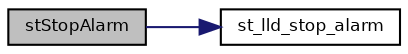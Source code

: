 digraph "stStopAlarm"
{
  bgcolor="transparent";
  edge [fontname="Helvetica",fontsize="8",labelfontname="Helvetica",labelfontsize="8"];
  node [fontname="Helvetica",fontsize="8",shape=record];
  rankdir="LR";
  Node13 [label="stStopAlarm",height=0.2,width=0.4,color="black", fillcolor="grey75", style="filled", fontcolor="black"];
  Node13 -> Node14 [color="midnightblue",fontsize="8",style="solid",fontname="Helvetica"];
  Node14 [label="st_lld_stop_alarm",height=0.2,width=0.4,color="black",URL="$group___s_t.html#ga958bd347d187e3bba000b82604b8459a",tooltip="Stops the alarm interrupt. "];
}
